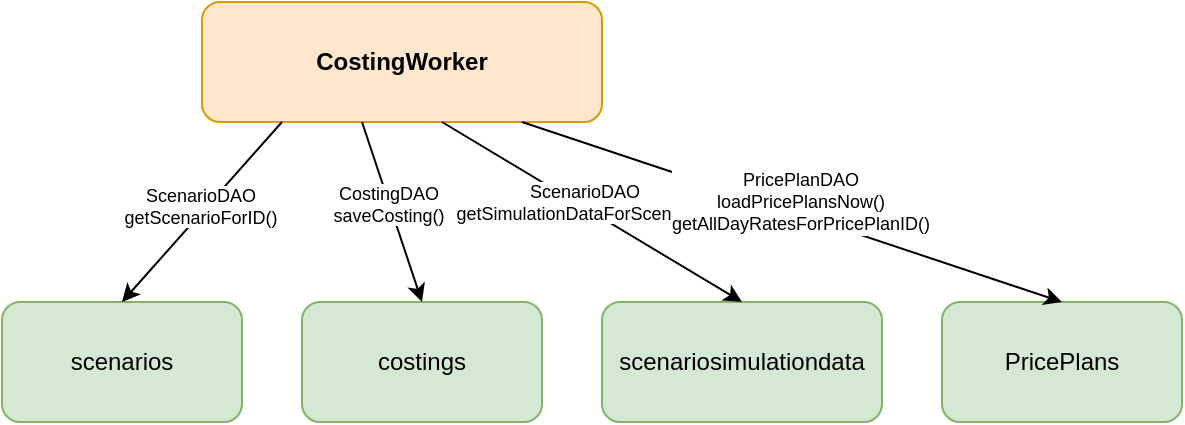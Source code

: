 <mxfile version="24.0.0" type="device">
  <diagram name="CostingWorker Dependencies" id="costing-worker">
    <mxGraphModel dx="1200" dy="700" grid="1" gridSize="10" guides="1" tooltips="1" connect="1" arrows="1" fold="1" page="1" pageScale="1" pageWidth="1400" pageHeight="900" math="0" shadow="0">
      <root>
        <mxCell id="0" />
        <mxCell id="1" parent="0" />
        
        <!-- CostingWorker -->
        <mxCell id="costing-worker" value="CostingWorker" style="rounded=1;whiteSpace=wrap;html=1;fillColor=#FFE6CC;strokeColor=#D79B00;fontColor=#000000;fontStyle=1;" vertex="1" parent="1">
          <mxGeometry x="150" y="50" width="200" height="60" as="geometry" />
        </mxCell>
        
        <!-- Database Tables -->
        <mxCell id="scenarios-table" value="scenarios" style="rounded=1;whiteSpace=wrap;html=1;fillColor=#D5E8D4;strokeColor=#82B366;fontColor=#000000;" vertex="1" parent="1">
          <mxGeometry x="50" y="200" width="120" height="60" as="geometry" />
        </mxCell>
        
        <mxCell id="costings-table" value="costings" style="rounded=1;whiteSpace=wrap;html=1;fillColor=#D5E8D4;strokeColor=#82B366;fontColor=#000000;" vertex="1" parent="1">
          <mxGeometry x="200" y="200" width="120" height="60" as="geometry" />
        </mxCell>
        
        <mxCell id="scenariosimulationdata-table" value="scenariosimulationdata" style="rounded=1;whiteSpace=wrap;html=1;fillColor=#D5E8D4;strokeColor=#82B366;fontColor=#000000;" vertex="1" parent="1">
          <mxGeometry x="350" y="200" width="140" height="60" as="geometry" />
        </mxCell>
        
        <mxCell id="priceplans-table" value="PricePlans" style="rounded=1;whiteSpace=wrap;html=1;fillColor=#D5E8D4;strokeColor=#82B366;fontColor=#000000;" vertex="1" parent="1">
          <mxGeometry x="520" y="200" width="120" height="60" as="geometry" />
        </mxCell>
        
        <!-- Connections with DAO annotations -->
        <mxCell id="connection1" value="" style="endArrow=classic;html=1;rounded=1;exitX=0.2;exitY=1;exitDx=0;exitDy=0;entryX=0.5;entryY=0;entryDx=0;entryDy=0;" edge="1" parent="1" source="costing-worker" target="scenarios-table">
          <mxGeometry width="50" height="50" relative="1" as="geometry">
            <mxPoint x="300" y="300" as="sourcePoint" />
            <mxPoint x="350" y="250" as="targetPoint" />
          </mxGeometry>
        </mxCell>
        
        <mxCell id="dao1-label" value="ScenarioDAO&#xa;getScenarioForID()" style="edgeLabel;html=1;align=center;verticalAlign=middle;resizable=0;points=[];fontSize=9;fontColor=#000000;labelBackgroundColor=#FFFFFF;" vertex="1" connectable="0" parent="connection1">
          <mxGeometry x="-0.2" y="1" relative="1" as="geometry">
            <mxPoint x="-10" y="5" as="offset" />
          </mxGeometry>
        </mxCell>
        
        <mxCell id="connection2" value="" style="endArrow=classic;html=1;rounded=1;exitX=0.4;exitY=1;exitDx=0;exitDy=0;entryX=0.5;entryY=0;entryDx=0;entryDy=0;" edge="1" parent="1" source="costing-worker" target="costings-table">
          <mxGeometry width="50" height="50" relative="1" as="geometry">
            <mxPoint x="300" y="300" as="sourcePoint" />
            <mxPoint x="350" y="250" as="targetPoint" />
          </mxGeometry>
        </mxCell>
        
        <mxCell id="dao2-label" value="CostingDAO&#xa;saveCosting()" style="edgeLabel;html=1;align=center;verticalAlign=middle;resizable=0;points=[];fontSize=9;fontColor=#000000;labelBackgroundColor=#FFFFFF;" vertex="1" connectable="0" parent="connection2">
          <mxGeometry x="-0.2" y="1" relative="1" as="geometry">
            <mxPoint x="0" y="5" as="offset" />
          </mxGeometry>
        </mxCell>
        
        <mxCell id="connection3" value="" style="endArrow=classic;html=1;rounded=1;exitX=0.6;exitY=1;exitDx=0;exitDy=0;entryX=0.5;entryY=0;entryDx=0;entryDy=0;" edge="1" parent="1" source="costing-worker" target="scenariosimulationdata-table">
          <mxGeometry width="50" height="50" relative="1" as="geometry">
            <mxPoint x="300" y="300" as="sourcePoint" />
            <mxPoint x="350" y="250" as="targetPoint" />
          </mxGeometry>
        </mxCell>
        
        <mxCell id="dao3-label" value="ScenarioDAO&#xa;getSimulationDataForScenario()" style="edgeLabel;html=1;align=center;verticalAlign=middle;resizable=0;points=[];fontSize=9;fontColor=#000000;labelBackgroundColor=#FFFFFF;" vertex="1" connectable="0" parent="connection3">
          <mxGeometry x="-0.2" y="1" relative="1" as="geometry">
            <mxPoint x="10" y="5" as="offset" />
          </mxGeometry>
        </mxCell>
        
        <mxCell id="connection4" value="" style="endArrow=classic;html=1;rounded=1;exitX=0.8;exitY=1;exitDx=0;exitDy=0;entryX=0.5;entryY=0;entryDx=0;entryDy=0;" edge="1" parent="1" source="costing-worker" target="priceplans-table">
          <mxGeometry width="50" height="50" relative="1" as="geometry">
            <mxPoint x="300" y="300" as="sourcePoint" />
            <mxPoint x="350" y="250" as="targetPoint" />
          </mxGeometry>
        </mxCell>
        
        <mxCell id="dao4-label" value="PricePlanDAO&#xa;loadPricePlansNow()&#xa;getAllDayRatesForPricePlanID()" style="edgeLabel;html=1;align=center;verticalAlign=middle;resizable=0;points=[];fontSize=9;fontColor=#000000;labelBackgroundColor=#FFFFFF;" vertex="1" connectable="0" parent="connection4">
          <mxGeometry x="-0.2" y="1" relative="1" as="geometry">
            <mxPoint x="30" y="5" as="offset" />
          </mxGeometry>
        </mxCell>
        
      </root>
    </mxGraphModel>
  </diagram>
</mxfile>